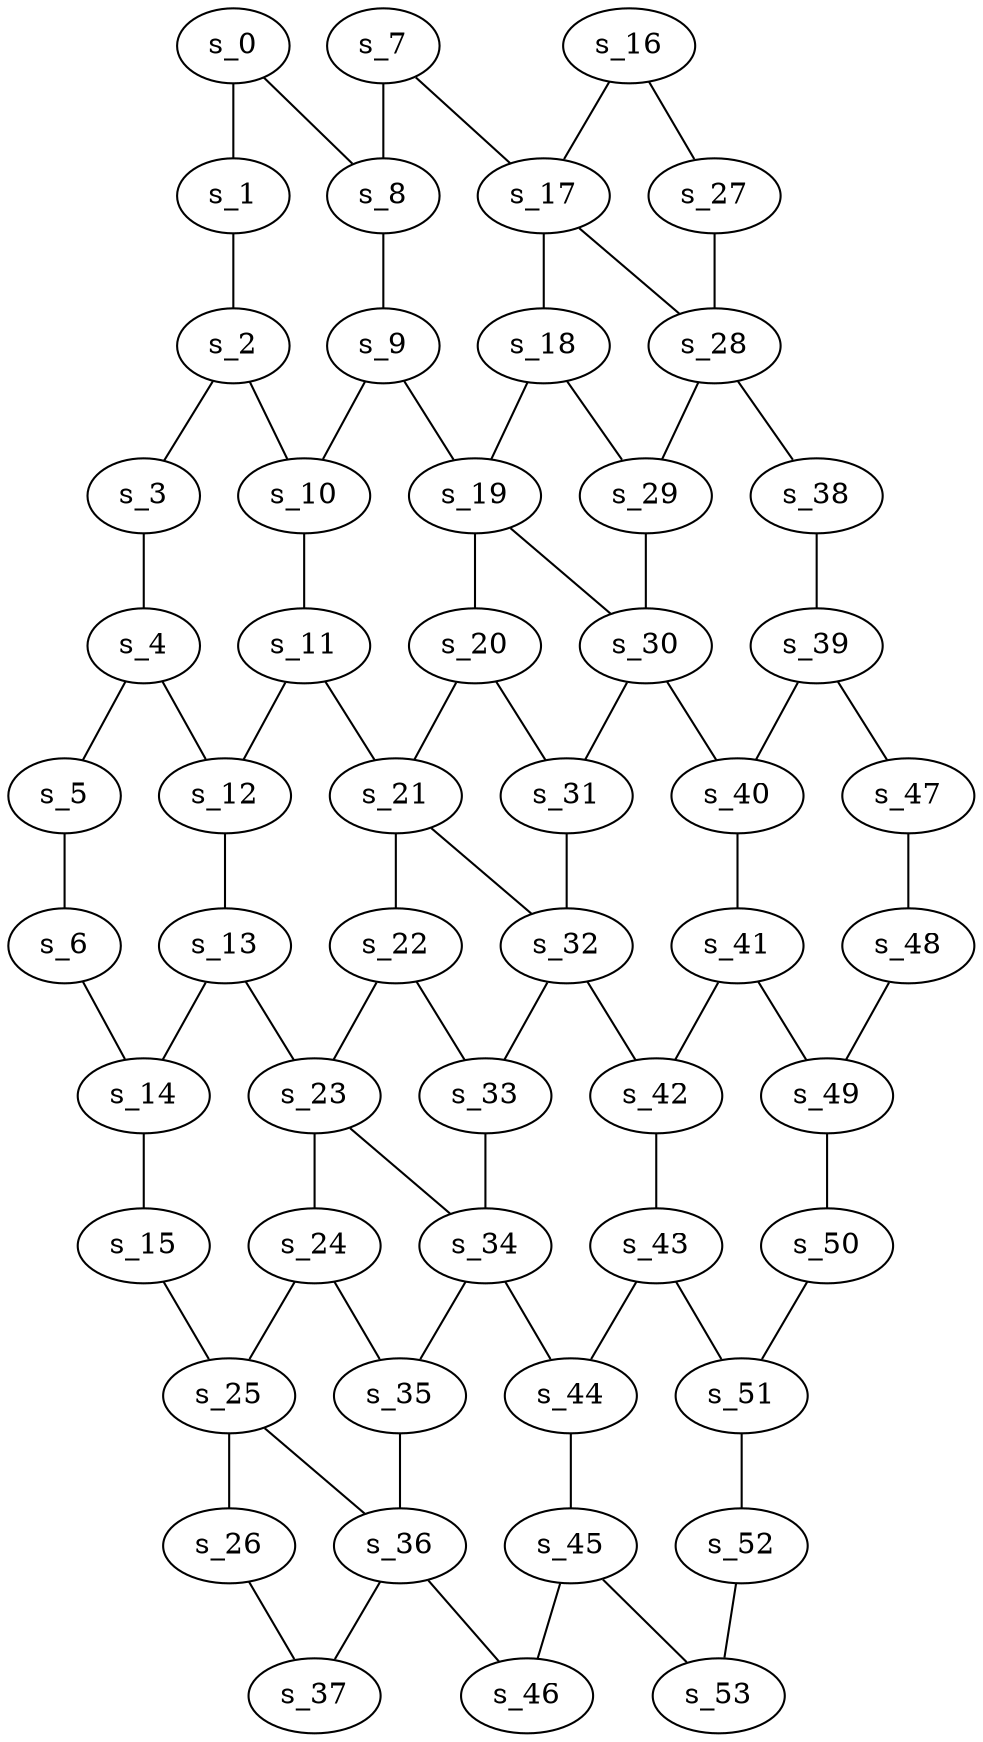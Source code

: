 // Represents the sites on the Catan board
graph sites {
	s_0 -- s_1
	s_1 -- s_2
	s_2 -- s_3
	s_3 -- s_4
	s_4 -- s_5
	s_5 -- s_6
	s_7 -- s_8
	s_8 -- s_9
	s_9 -- s_10
	s_10 -- s_11
	s_11 -- s_12
	s_12 -- s_13
	s_13 -- s_14
	s_14 -- s_15
	s_0 -- s_8
	s_2 -- s_10
	s_4 -- s_12
	s_6 -- s_14
	s_16 -- s_17
	s_17 -- s_18
	s_18 -- s_19
	s_19 -- s_20
	s_20 -- s_21
	s_21 -- s_22
	s_22 -- s_23
	s_23 -- s_24
	s_24 -- s_25
	s_25 -- s_26
	s_7 -- s_17
	s_9 -- s_19
	s_11 -- s_21
	s_13 -- s_23
	s_15 -- s_25
	s_27 -- s_28
	s_28 -- s_29
	s_29 -- s_30
	s_30 -- s_31
	s_31 -- s_32
	s_32 -- s_33
	s_33 -- s_34
	s_34 -- s_35
	s_35 -- s_36
	s_36 -- s_37
	s_16 -- s_27
	s_17 -- s_28
	s_18 -- s_29
	s_19 -- s_30
	s_20 -- s_31
	s_21 -- s_32
	s_22 -- s_33
	s_23 -- s_34
	s_24 -- s_35
	s_25 -- s_36
	s_26 -- s_37
	s_38 -- s_39
	s_39 -- s_40
	s_40 -- s_41
	s_41 -- s_42
	s_42 -- s_43
	s_43 -- s_44
	s_44 -- s_45
	s_45 -- s_46
	s_28 -- s_38
	s_30 -- s_40
	s_32 -- s_42
	s_34 -- s_44
	s_36 -- s_46
	s_47 -- s_48
	s_48 -- s_49
	s_49 -- s_50
	s_50 -- s_51
	s_51 -- s_52
	s_52 -- s_53
	s_39 -- s_47
	s_41 -- s_49
	s_43 -- s_51
	s_45 -- s_53
}
